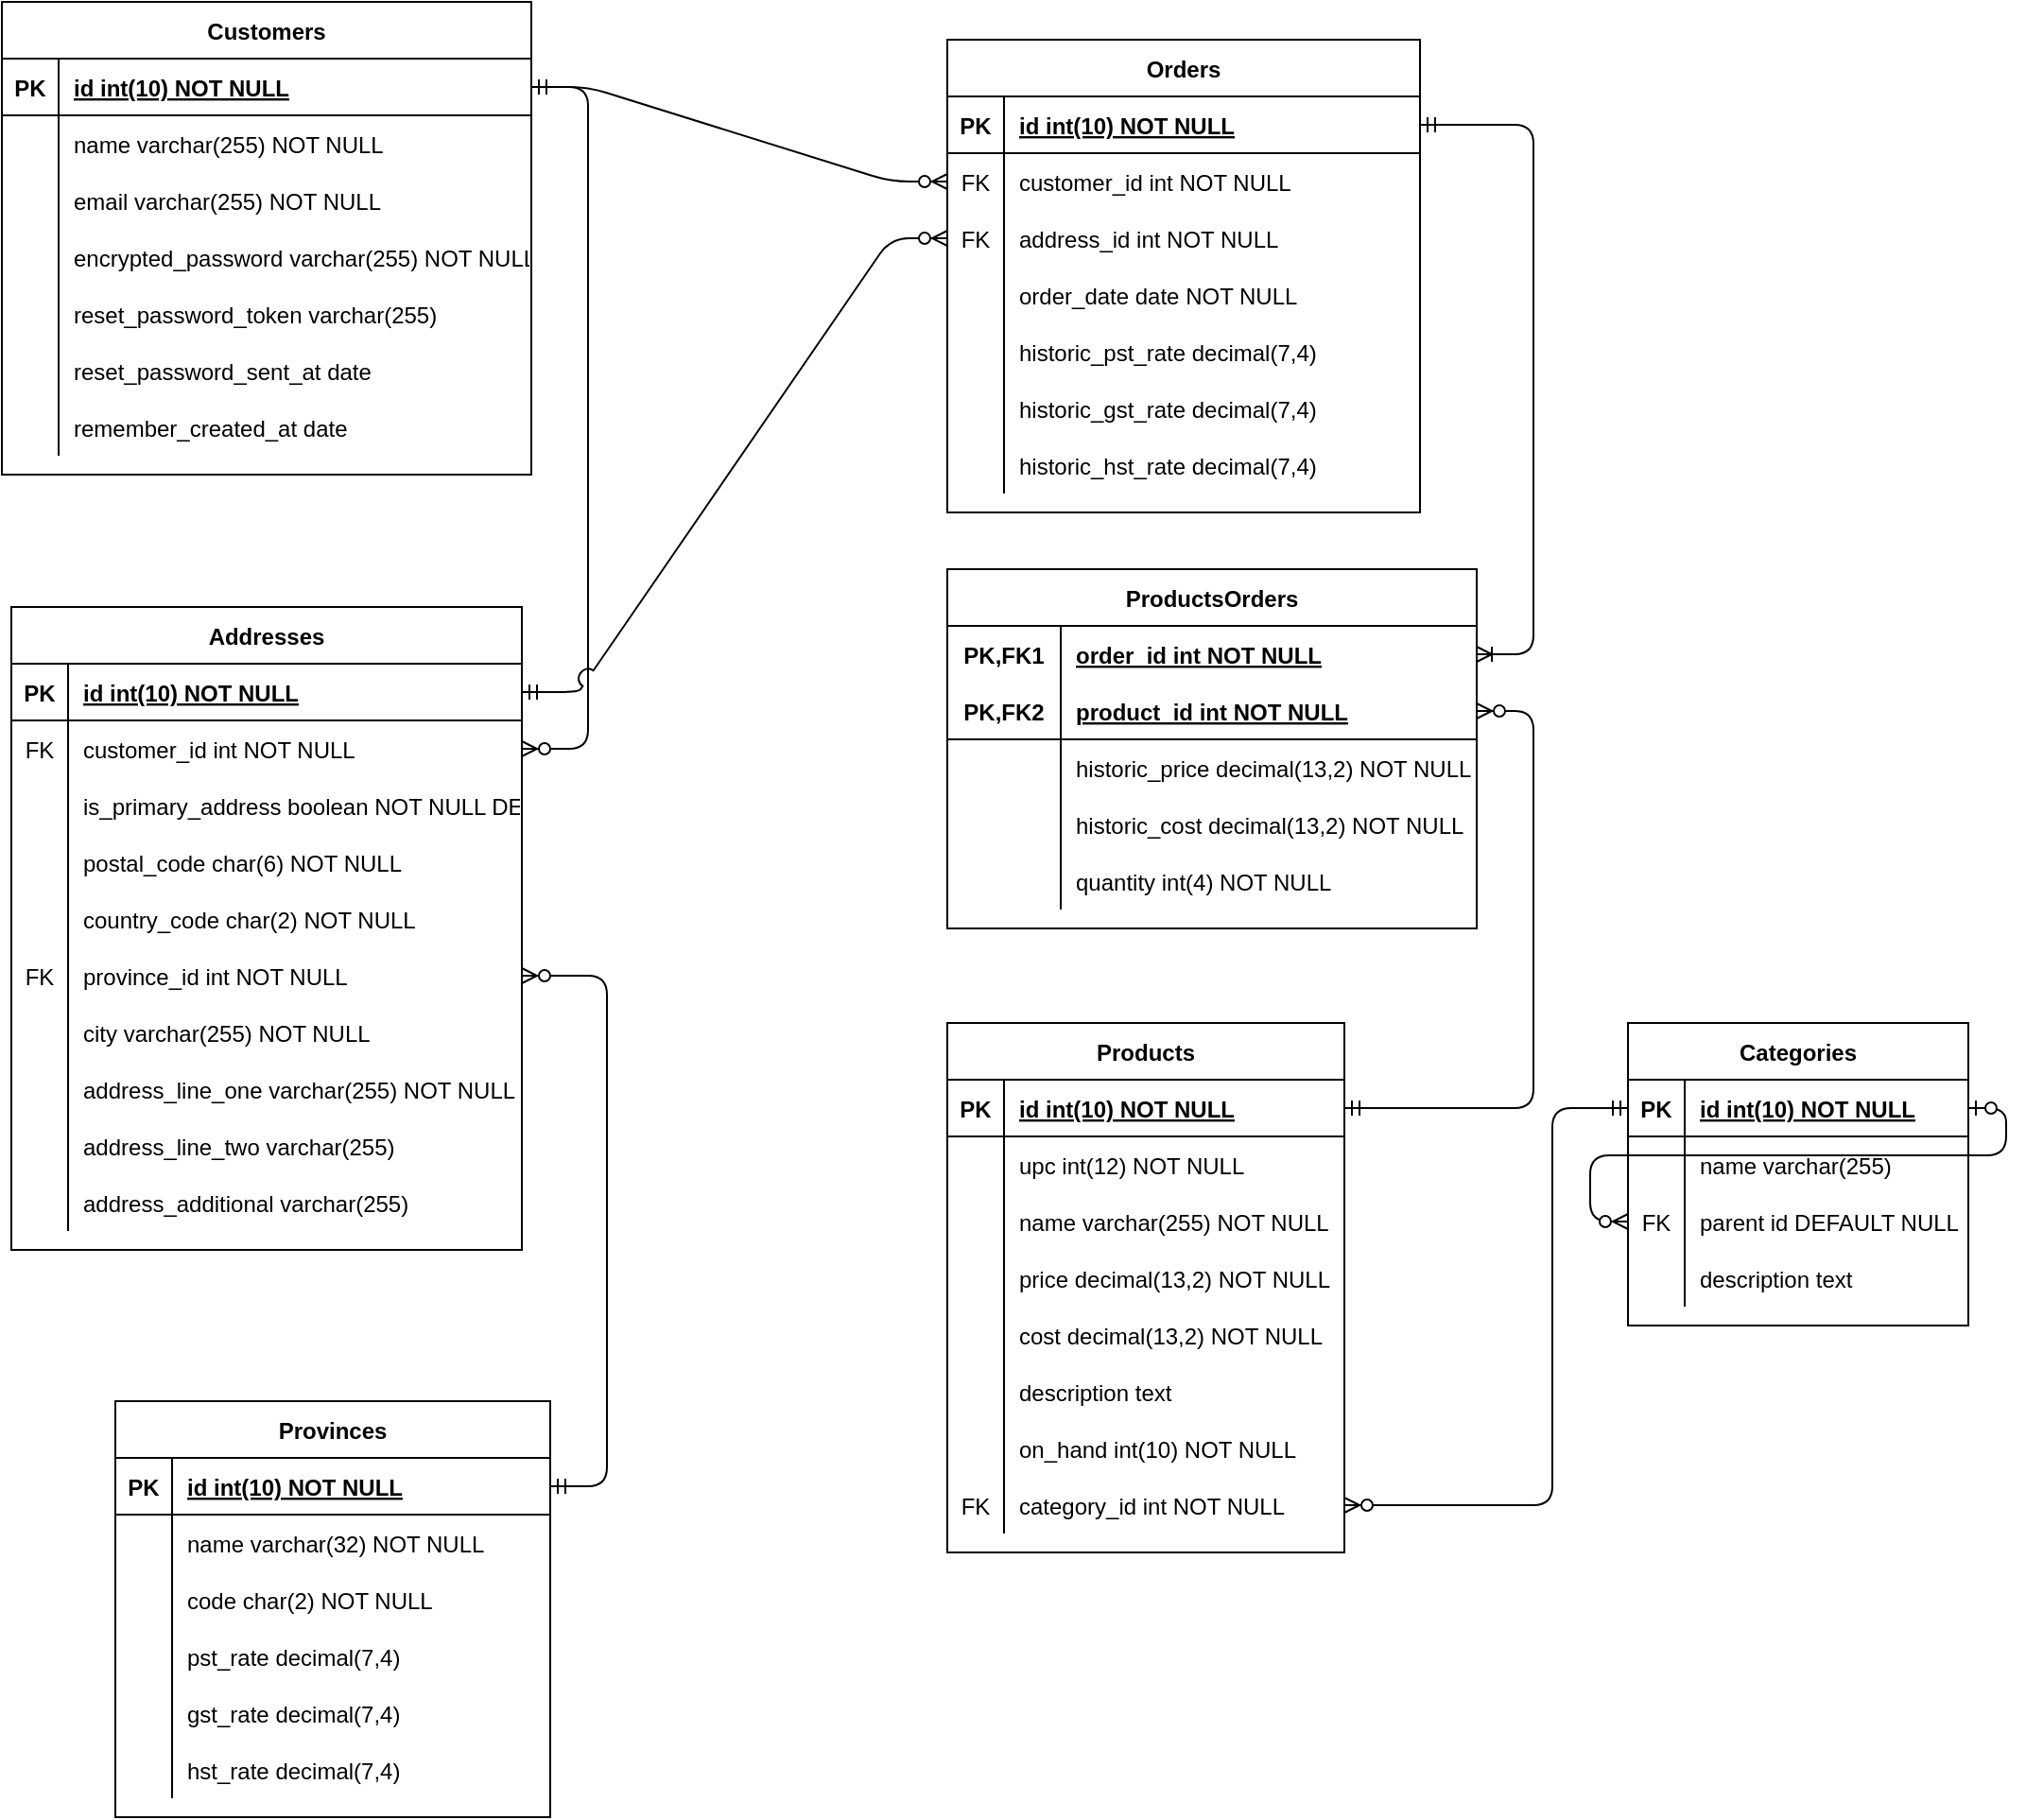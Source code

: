 <mxfile version="13.6.5">
    <diagram id="R2lEEEUBdFMjLlhIrx00" name="Page-1">
        <mxGraphModel dx="1118" dy="1560" grid="1" gridSize="10" guides="1" tooltips="1" connect="1" arrows="1" fold="1" page="1" pageScale="1" pageWidth="850" pageHeight="1100" math="0" shadow="0" extFonts="Permanent Marker^https://fonts.googleapis.com/css?family=Permanent+Marker">
            <root>
                <mxCell id="0"/>
                <mxCell id="1" parent="0"/>
                <mxCell id="C-vyLk0tnHw3VtMMgP7b-2" value="Orders" style="shape=table;startSize=30;container=1;collapsible=1;childLayout=tableLayout;fixedRows=1;rowLines=0;fontStyle=1;align=center;resizeLast=1;" parent="1" vertex="1">
                    <mxGeometry x="520" y="-160" width="250" height="250" as="geometry"/>
                </mxCell>
                <mxCell id="C-vyLk0tnHw3VtMMgP7b-3" value="" style="shape=partialRectangle;collapsible=0;dropTarget=0;pointerEvents=0;fillColor=none;points=[[0,0.5],[1,0.5]];portConstraint=eastwest;top=0;left=0;right=0;bottom=1;" parent="C-vyLk0tnHw3VtMMgP7b-2" vertex="1">
                    <mxGeometry y="30" width="250" height="30" as="geometry"/>
                </mxCell>
                <mxCell id="C-vyLk0tnHw3VtMMgP7b-4" value="PK" style="shape=partialRectangle;overflow=hidden;connectable=0;fillColor=none;top=0;left=0;bottom=0;right=0;fontStyle=1;" parent="C-vyLk0tnHw3VtMMgP7b-3" vertex="1">
                    <mxGeometry width="30" height="30" as="geometry"/>
                </mxCell>
                <mxCell id="C-vyLk0tnHw3VtMMgP7b-5" value="id int(10) NOT NULL" style="shape=partialRectangle;overflow=hidden;connectable=0;fillColor=none;top=0;left=0;bottom=0;right=0;align=left;spacingLeft=6;fontStyle=5;" parent="C-vyLk0tnHw3VtMMgP7b-3" vertex="1">
                    <mxGeometry x="30" width="220" height="30" as="geometry"/>
                </mxCell>
                <mxCell id="C-vyLk0tnHw3VtMMgP7b-6" value="" style="shape=partialRectangle;collapsible=0;dropTarget=0;pointerEvents=0;fillColor=none;points=[[0,0.5],[1,0.5]];portConstraint=eastwest;top=0;left=0;right=0;bottom=0;" parent="C-vyLk0tnHw3VtMMgP7b-2" vertex="1">
                    <mxGeometry y="60" width="250" height="30" as="geometry"/>
                </mxCell>
                <mxCell id="C-vyLk0tnHw3VtMMgP7b-7" value="FK" style="shape=partialRectangle;overflow=hidden;connectable=0;fillColor=none;top=0;left=0;bottom=0;right=0;" parent="C-vyLk0tnHw3VtMMgP7b-6" vertex="1">
                    <mxGeometry width="30" height="30" as="geometry"/>
                </mxCell>
                <mxCell id="C-vyLk0tnHw3VtMMgP7b-8" value="customer_id int NOT NULL" style="shape=partialRectangle;overflow=hidden;connectable=0;fillColor=none;top=0;left=0;bottom=0;right=0;align=left;spacingLeft=6;" parent="C-vyLk0tnHw3VtMMgP7b-6" vertex="1">
                    <mxGeometry x="30" width="220" height="30" as="geometry"/>
                </mxCell>
                <mxCell id="nPhzW1lSRiC0p9rcj-Ub-2" value="" style="shape=partialRectangle;collapsible=0;dropTarget=0;pointerEvents=0;fillColor=none;top=0;left=0;bottom=0;right=0;points=[[0,0.5],[1,0.5]];portConstraint=eastwest;" parent="C-vyLk0tnHw3VtMMgP7b-2" vertex="1">
                    <mxGeometry y="90" width="250" height="30" as="geometry"/>
                </mxCell>
                <mxCell id="nPhzW1lSRiC0p9rcj-Ub-3" value="FK" style="shape=partialRectangle;connectable=0;fillColor=none;top=0;left=0;bottom=0;right=0;fontStyle=0;overflow=hidden;" parent="nPhzW1lSRiC0p9rcj-Ub-2" vertex="1">
                    <mxGeometry width="30" height="30" as="geometry"/>
                </mxCell>
                <mxCell id="nPhzW1lSRiC0p9rcj-Ub-4" value="address_id int NOT NULL" style="shape=partialRectangle;connectable=0;fillColor=none;top=0;left=0;bottom=0;right=0;align=left;spacingLeft=6;fontStyle=0;overflow=hidden;" parent="nPhzW1lSRiC0p9rcj-Ub-2" vertex="1">
                    <mxGeometry x="30" width="220" height="30" as="geometry"/>
                </mxCell>
                <mxCell id="C-vyLk0tnHw3VtMMgP7b-9" value="" style="shape=partialRectangle;collapsible=0;dropTarget=0;pointerEvents=0;fillColor=none;points=[[0,0.5],[1,0.5]];portConstraint=eastwest;top=0;left=0;right=0;bottom=0;" parent="C-vyLk0tnHw3VtMMgP7b-2" vertex="1">
                    <mxGeometry y="120" width="250" height="30" as="geometry"/>
                </mxCell>
                <mxCell id="C-vyLk0tnHw3VtMMgP7b-10" value="" style="shape=partialRectangle;overflow=hidden;connectable=0;fillColor=none;top=0;left=0;bottom=0;right=0;" parent="C-vyLk0tnHw3VtMMgP7b-9" vertex="1">
                    <mxGeometry width="30" height="30" as="geometry"/>
                </mxCell>
                <mxCell id="C-vyLk0tnHw3VtMMgP7b-11" value="order_date date NOT NULL" style="shape=partialRectangle;overflow=hidden;connectable=0;fillColor=none;top=0;left=0;bottom=0;right=0;align=left;spacingLeft=6;" parent="C-vyLk0tnHw3VtMMgP7b-9" vertex="1">
                    <mxGeometry x="30" width="220" height="30" as="geometry"/>
                </mxCell>
                <mxCell id="nPhzW1lSRiC0p9rcj-Ub-43" value="" style="shape=partialRectangle;collapsible=0;dropTarget=0;pointerEvents=0;fillColor=none;top=0;left=0;bottom=0;right=0;points=[[0,0.5],[1,0.5]];portConstraint=eastwest;" parent="C-vyLk0tnHw3VtMMgP7b-2" vertex="1">
                    <mxGeometry y="150" width="250" height="30" as="geometry"/>
                </mxCell>
                <mxCell id="nPhzW1lSRiC0p9rcj-Ub-44" value="" style="shape=partialRectangle;connectable=0;fillColor=none;top=0;left=0;bottom=0;right=0;editable=1;overflow=hidden;" parent="nPhzW1lSRiC0p9rcj-Ub-43" vertex="1">
                    <mxGeometry width="30" height="30" as="geometry"/>
                </mxCell>
                <mxCell id="nPhzW1lSRiC0p9rcj-Ub-45" value="historic_pst_rate decimal(7,4)" style="shape=partialRectangle;connectable=0;fillColor=none;top=0;left=0;bottom=0;right=0;align=left;spacingLeft=6;overflow=hidden;" parent="nPhzW1lSRiC0p9rcj-Ub-43" vertex="1">
                    <mxGeometry x="30" width="220" height="30" as="geometry"/>
                </mxCell>
                <mxCell id="nPhzW1lSRiC0p9rcj-Ub-46" value="" style="shape=partialRectangle;collapsible=0;dropTarget=0;pointerEvents=0;fillColor=none;top=0;left=0;bottom=0;right=0;points=[[0,0.5],[1,0.5]];portConstraint=eastwest;" parent="C-vyLk0tnHw3VtMMgP7b-2" vertex="1">
                    <mxGeometry y="180" width="250" height="30" as="geometry"/>
                </mxCell>
                <mxCell id="nPhzW1lSRiC0p9rcj-Ub-47" value="" style="shape=partialRectangle;connectable=0;fillColor=none;top=0;left=0;bottom=0;right=0;editable=1;overflow=hidden;" parent="nPhzW1lSRiC0p9rcj-Ub-46" vertex="1">
                    <mxGeometry width="30" height="30" as="geometry"/>
                </mxCell>
                <mxCell id="nPhzW1lSRiC0p9rcj-Ub-48" value="historic_gst_rate decimal(7,4)" style="shape=partialRectangle;connectable=0;fillColor=none;top=0;left=0;bottom=0;right=0;align=left;spacingLeft=6;overflow=hidden;" parent="nPhzW1lSRiC0p9rcj-Ub-46" vertex="1">
                    <mxGeometry x="30" width="220" height="30" as="geometry"/>
                </mxCell>
                <mxCell id="nPhzW1lSRiC0p9rcj-Ub-57" value="" style="shape=partialRectangle;collapsible=0;dropTarget=0;pointerEvents=0;fillColor=none;top=0;left=0;bottom=0;right=0;points=[[0,0.5],[1,0.5]];portConstraint=eastwest;" parent="C-vyLk0tnHw3VtMMgP7b-2" vertex="1">
                    <mxGeometry y="210" width="250" height="30" as="geometry"/>
                </mxCell>
                <mxCell id="nPhzW1lSRiC0p9rcj-Ub-58" value="" style="shape=partialRectangle;connectable=0;fillColor=none;top=0;left=0;bottom=0;right=0;editable=1;overflow=hidden;" parent="nPhzW1lSRiC0p9rcj-Ub-57" vertex="1">
                    <mxGeometry width="30" height="30" as="geometry"/>
                </mxCell>
                <mxCell id="nPhzW1lSRiC0p9rcj-Ub-59" value="historic_hst_rate decimal(7,4)" style="shape=partialRectangle;connectable=0;fillColor=none;top=0;left=0;bottom=0;right=0;align=left;spacingLeft=6;overflow=hidden;" parent="nPhzW1lSRiC0p9rcj-Ub-57" vertex="1">
                    <mxGeometry x="30" width="220" height="30" as="geometry"/>
                </mxCell>
                <mxCell id="Vm9Gwb_tEw7tHFmWl7O4-21" value="Products" style="shape=table;startSize=30;container=1;collapsible=1;childLayout=tableLayout;fixedRows=1;rowLines=0;fontStyle=1;align=center;resizeLast=1;" parent="1" vertex="1">
                    <mxGeometry x="520" y="360" width="210" height="280" as="geometry">
                        <mxRectangle x="520" y="360" width="80" height="30" as="alternateBounds"/>
                    </mxGeometry>
                </mxCell>
                <mxCell id="Vm9Gwb_tEw7tHFmWl7O4-22" value="" style="shape=partialRectangle;collapsible=0;dropTarget=0;pointerEvents=0;fillColor=none;top=0;left=0;bottom=1;right=0;points=[[0,0.5],[1,0.5]];portConstraint=eastwest;" parent="Vm9Gwb_tEw7tHFmWl7O4-21" vertex="1">
                    <mxGeometry y="30" width="210" height="30" as="geometry"/>
                </mxCell>
                <mxCell id="Vm9Gwb_tEw7tHFmWl7O4-23" value="PK" style="shape=partialRectangle;connectable=0;fillColor=none;top=0;left=0;bottom=0;right=0;fontStyle=1;overflow=hidden;" parent="Vm9Gwb_tEw7tHFmWl7O4-22" vertex="1">
                    <mxGeometry width="30" height="30" as="geometry"/>
                </mxCell>
                <mxCell id="Vm9Gwb_tEw7tHFmWl7O4-24" value="id int(10) NOT NULL" style="shape=partialRectangle;connectable=0;fillColor=none;top=0;left=0;bottom=0;right=0;align=left;spacingLeft=6;fontStyle=5;overflow=hidden;" parent="Vm9Gwb_tEw7tHFmWl7O4-22" vertex="1">
                    <mxGeometry x="30" width="180" height="30" as="geometry"/>
                </mxCell>
                <mxCell id="Vm9Gwb_tEw7tHFmWl7O4-25" value="" style="shape=partialRectangle;collapsible=0;dropTarget=0;pointerEvents=0;fillColor=none;top=0;left=0;bottom=0;right=0;points=[[0,0.5],[1,0.5]];portConstraint=eastwest;" parent="Vm9Gwb_tEw7tHFmWl7O4-21" vertex="1">
                    <mxGeometry y="60" width="210" height="30" as="geometry"/>
                </mxCell>
                <mxCell id="Vm9Gwb_tEw7tHFmWl7O4-26" value="" style="shape=partialRectangle;connectable=0;fillColor=none;top=0;left=0;bottom=0;right=0;editable=1;overflow=hidden;" parent="Vm9Gwb_tEw7tHFmWl7O4-25" vertex="1">
                    <mxGeometry width="30" height="30" as="geometry"/>
                </mxCell>
                <mxCell id="Vm9Gwb_tEw7tHFmWl7O4-27" value="upc int(12) NOT NULL" style="shape=partialRectangle;connectable=0;fillColor=none;top=0;left=0;bottom=0;right=0;align=left;spacingLeft=6;overflow=hidden;" parent="Vm9Gwb_tEw7tHFmWl7O4-25" vertex="1">
                    <mxGeometry x="30" width="180" height="30" as="geometry"/>
                </mxCell>
                <mxCell id="UjlOJOkXrcnpJlNwsApq-1" value="" style="shape=partialRectangle;collapsible=0;dropTarget=0;pointerEvents=0;fillColor=none;top=0;left=0;bottom=0;right=0;points=[[0,0.5],[1,0.5]];portConstraint=eastwest;" parent="Vm9Gwb_tEw7tHFmWl7O4-21" vertex="1">
                    <mxGeometry y="90" width="210" height="30" as="geometry"/>
                </mxCell>
                <mxCell id="UjlOJOkXrcnpJlNwsApq-2" value="" style="shape=partialRectangle;connectable=0;fillColor=none;top=0;left=0;bottom=0;right=0;editable=1;overflow=hidden;" parent="UjlOJOkXrcnpJlNwsApq-1" vertex="1">
                    <mxGeometry width="30" height="30" as="geometry"/>
                </mxCell>
                <mxCell id="UjlOJOkXrcnpJlNwsApq-3" value="name varchar(255) NOT NULL" style="shape=partialRectangle;connectable=0;fillColor=none;top=0;left=0;bottom=0;right=0;align=left;spacingLeft=6;overflow=hidden;" parent="UjlOJOkXrcnpJlNwsApq-1" vertex="1">
                    <mxGeometry x="30" width="180" height="30" as="geometry"/>
                </mxCell>
                <mxCell id="Vm9Gwb_tEw7tHFmWl7O4-31" value="" style="shape=partialRectangle;collapsible=0;dropTarget=0;pointerEvents=0;fillColor=none;top=0;left=0;bottom=0;right=0;points=[[0,0.5],[1,0.5]];portConstraint=eastwest;" parent="Vm9Gwb_tEw7tHFmWl7O4-21" vertex="1">
                    <mxGeometry y="120" width="210" height="30" as="geometry"/>
                </mxCell>
                <mxCell id="Vm9Gwb_tEw7tHFmWl7O4-32" value="" style="shape=partialRectangle;connectable=0;fillColor=none;top=0;left=0;bottom=0;right=0;editable=1;overflow=hidden;" parent="Vm9Gwb_tEw7tHFmWl7O4-31" vertex="1">
                    <mxGeometry width="30" height="30" as="geometry"/>
                </mxCell>
                <mxCell id="Vm9Gwb_tEw7tHFmWl7O4-33" value="price decimal(13,2) NOT NULL" style="shape=partialRectangle;connectable=0;fillColor=none;top=0;left=0;bottom=0;right=0;align=left;spacingLeft=6;overflow=hidden;" parent="Vm9Gwb_tEw7tHFmWl7O4-31" vertex="1">
                    <mxGeometry x="30" width="180" height="30" as="geometry"/>
                </mxCell>
                <mxCell id="nPhzW1lSRiC0p9rcj-Ub-34" value="" style="shape=partialRectangle;collapsible=0;dropTarget=0;pointerEvents=0;fillColor=none;top=0;left=0;bottom=0;right=0;points=[[0,0.5],[1,0.5]];portConstraint=eastwest;" parent="Vm9Gwb_tEw7tHFmWl7O4-21" vertex="1">
                    <mxGeometry y="150" width="210" height="30" as="geometry"/>
                </mxCell>
                <mxCell id="nPhzW1lSRiC0p9rcj-Ub-35" value="" style="shape=partialRectangle;connectable=0;fillColor=none;top=0;left=0;bottom=0;right=0;editable=1;overflow=hidden;" parent="nPhzW1lSRiC0p9rcj-Ub-34" vertex="1">
                    <mxGeometry width="30" height="30" as="geometry"/>
                </mxCell>
                <mxCell id="nPhzW1lSRiC0p9rcj-Ub-36" value="cost decimal(13,2) NOT NULL" style="shape=partialRectangle;connectable=0;fillColor=none;top=0;left=0;bottom=0;right=0;align=left;spacingLeft=6;overflow=hidden;" parent="nPhzW1lSRiC0p9rcj-Ub-34" vertex="1">
                    <mxGeometry x="30" width="180" height="30" as="geometry"/>
                </mxCell>
                <mxCell id="nPhzW1lSRiC0p9rcj-Ub-40" value="" style="shape=partialRectangle;collapsible=0;dropTarget=0;pointerEvents=0;fillColor=none;top=0;left=0;bottom=0;right=0;points=[[0,0.5],[1,0.5]];portConstraint=eastwest;" parent="Vm9Gwb_tEw7tHFmWl7O4-21" vertex="1">
                    <mxGeometry y="180" width="210" height="30" as="geometry"/>
                </mxCell>
                <mxCell id="nPhzW1lSRiC0p9rcj-Ub-41" value="" style="shape=partialRectangle;connectable=0;fillColor=none;top=0;left=0;bottom=0;right=0;editable=1;overflow=hidden;" parent="nPhzW1lSRiC0p9rcj-Ub-40" vertex="1">
                    <mxGeometry width="30" height="30" as="geometry"/>
                </mxCell>
                <mxCell id="nPhzW1lSRiC0p9rcj-Ub-42" value="description text" style="shape=partialRectangle;connectable=0;fillColor=none;top=0;left=0;bottom=0;right=0;align=left;spacingLeft=6;overflow=hidden;" parent="nPhzW1lSRiC0p9rcj-Ub-40" vertex="1">
                    <mxGeometry x="30" width="180" height="30" as="geometry"/>
                </mxCell>
                <mxCell id="nPhzW1lSRiC0p9rcj-Ub-37" value="" style="shape=partialRectangle;collapsible=0;dropTarget=0;pointerEvents=0;fillColor=none;top=0;left=0;bottom=0;right=0;points=[[0,0.5],[1,0.5]];portConstraint=eastwest;" parent="Vm9Gwb_tEw7tHFmWl7O4-21" vertex="1">
                    <mxGeometry y="210" width="210" height="30" as="geometry"/>
                </mxCell>
                <mxCell id="nPhzW1lSRiC0p9rcj-Ub-38" value="" style="shape=partialRectangle;connectable=0;fillColor=none;top=0;left=0;bottom=0;right=0;editable=1;overflow=hidden;" parent="nPhzW1lSRiC0p9rcj-Ub-37" vertex="1">
                    <mxGeometry width="30" height="30" as="geometry"/>
                </mxCell>
                <mxCell id="nPhzW1lSRiC0p9rcj-Ub-39" value="on_hand int(10) NOT NULL" style="shape=partialRectangle;connectable=0;fillColor=none;top=0;left=0;bottom=0;right=0;align=left;spacingLeft=6;overflow=hidden;" parent="nPhzW1lSRiC0p9rcj-Ub-37" vertex="1">
                    <mxGeometry x="30" width="180" height="30" as="geometry"/>
                </mxCell>
                <mxCell id="ScfRTB5gO2GzYY0SKd5u-32" value="" style="shape=partialRectangle;collapsible=0;dropTarget=0;pointerEvents=0;fillColor=none;top=0;left=0;bottom=0;right=0;points=[[0,0.5],[1,0.5]];portConstraint=eastwest;" parent="Vm9Gwb_tEw7tHFmWl7O4-21" vertex="1">
                    <mxGeometry y="240" width="210" height="30" as="geometry"/>
                </mxCell>
                <mxCell id="ScfRTB5gO2GzYY0SKd5u-33" value="FK" style="shape=partialRectangle;connectable=0;fillColor=none;top=0;left=0;bottom=0;right=0;fontStyle=0;overflow=hidden;" parent="ScfRTB5gO2GzYY0SKd5u-32" vertex="1">
                    <mxGeometry width="30" height="30" as="geometry"/>
                </mxCell>
                <mxCell id="ScfRTB5gO2GzYY0SKd5u-34" value="category_id int NOT NULL" style="shape=partialRectangle;connectable=0;fillColor=none;top=0;left=0;bottom=0;right=0;align=left;spacingLeft=6;fontStyle=0;overflow=hidden;" parent="ScfRTB5gO2GzYY0SKd5u-32" vertex="1">
                    <mxGeometry x="30" width="180" height="30" as="geometry"/>
                </mxCell>
                <mxCell id="Vm9Gwb_tEw7tHFmWl7O4-34" value="ProductsOrders" style="shape=table;startSize=30;container=1;collapsible=1;childLayout=tableLayout;fixedRows=1;rowLines=0;fontStyle=1;align=center;resizeLast=1;" parent="1" vertex="1">
                    <mxGeometry x="520" y="120" width="280" height="190" as="geometry"/>
                </mxCell>
                <mxCell id="Vm9Gwb_tEw7tHFmWl7O4-35" value="" style="shape=partialRectangle;collapsible=0;dropTarget=0;pointerEvents=0;fillColor=none;top=0;left=0;bottom=0;right=0;points=[[0,0.5],[1,0.5]];portConstraint=eastwest;" parent="Vm9Gwb_tEw7tHFmWl7O4-34" vertex="1">
                    <mxGeometry y="30" width="280" height="30" as="geometry"/>
                </mxCell>
                <mxCell id="Vm9Gwb_tEw7tHFmWl7O4-36" value="PK,FK1" style="shape=partialRectangle;connectable=0;fillColor=none;top=0;left=0;bottom=0;right=0;fontStyle=1;overflow=hidden;" parent="Vm9Gwb_tEw7tHFmWl7O4-35" vertex="1">
                    <mxGeometry width="60" height="30" as="geometry"/>
                </mxCell>
                <mxCell id="Vm9Gwb_tEw7tHFmWl7O4-37" value="order_id int NOT NULL" style="shape=partialRectangle;connectable=0;fillColor=none;top=0;left=0;bottom=0;right=0;align=left;spacingLeft=6;fontStyle=5;overflow=hidden;" parent="Vm9Gwb_tEw7tHFmWl7O4-35" vertex="1">
                    <mxGeometry x="60" width="220" height="30" as="geometry"/>
                </mxCell>
                <mxCell id="Vm9Gwb_tEw7tHFmWl7O4-38" value="" style="shape=partialRectangle;collapsible=0;dropTarget=0;pointerEvents=0;fillColor=none;top=0;left=0;bottom=1;right=0;points=[[0,0.5],[1,0.5]];portConstraint=eastwest;" parent="Vm9Gwb_tEw7tHFmWl7O4-34" vertex="1">
                    <mxGeometry y="60" width="280" height="30" as="geometry"/>
                </mxCell>
                <mxCell id="Vm9Gwb_tEw7tHFmWl7O4-39" value="PK,FK2" style="shape=partialRectangle;connectable=0;fillColor=none;top=0;left=0;bottom=0;right=0;fontStyle=1;overflow=hidden;" parent="Vm9Gwb_tEw7tHFmWl7O4-38" vertex="1">
                    <mxGeometry width="60" height="30" as="geometry"/>
                </mxCell>
                <mxCell id="Vm9Gwb_tEw7tHFmWl7O4-40" value="product_id int NOT NULL" style="shape=partialRectangle;connectable=0;fillColor=none;top=0;left=0;bottom=0;right=0;align=left;spacingLeft=6;fontStyle=5;overflow=hidden;" parent="Vm9Gwb_tEw7tHFmWl7O4-38" vertex="1">
                    <mxGeometry x="60" width="220" height="30" as="geometry"/>
                </mxCell>
                <mxCell id="Vm9Gwb_tEw7tHFmWl7O4-41" value="" style="shape=partialRectangle;collapsible=0;dropTarget=0;pointerEvents=0;fillColor=none;top=0;left=0;bottom=0;right=0;points=[[0,0.5],[1,0.5]];portConstraint=eastwest;" parent="Vm9Gwb_tEw7tHFmWl7O4-34" vertex="1">
                    <mxGeometry y="90" width="280" height="30" as="geometry"/>
                </mxCell>
                <mxCell id="Vm9Gwb_tEw7tHFmWl7O4-42" value="" style="shape=partialRectangle;connectable=0;fillColor=none;top=0;left=0;bottom=0;right=0;editable=1;overflow=hidden;" parent="Vm9Gwb_tEw7tHFmWl7O4-41" vertex="1">
                    <mxGeometry width="60" height="30" as="geometry"/>
                </mxCell>
                <mxCell id="Vm9Gwb_tEw7tHFmWl7O4-43" value="historic_price decimal(13,2) NOT NULL" style="shape=partialRectangle;connectable=0;fillColor=none;top=0;left=0;bottom=0;right=0;align=left;spacingLeft=6;overflow=hidden;" parent="Vm9Gwb_tEw7tHFmWl7O4-41" vertex="1">
                    <mxGeometry x="60" width="220" height="30" as="geometry"/>
                </mxCell>
                <mxCell id="nPhzW1lSRiC0p9rcj-Ub-28" value="" style="shape=partialRectangle;collapsible=0;dropTarget=0;pointerEvents=0;fillColor=none;top=0;left=0;bottom=0;right=0;points=[[0,0.5],[1,0.5]];portConstraint=eastwest;" parent="Vm9Gwb_tEw7tHFmWl7O4-34" vertex="1">
                    <mxGeometry y="120" width="280" height="30" as="geometry"/>
                </mxCell>
                <mxCell id="nPhzW1lSRiC0p9rcj-Ub-29" value="" style="shape=partialRectangle;connectable=0;fillColor=none;top=0;left=0;bottom=0;right=0;editable=1;overflow=hidden;" parent="nPhzW1lSRiC0p9rcj-Ub-28" vertex="1">
                    <mxGeometry width="60" height="30" as="geometry"/>
                </mxCell>
                <mxCell id="nPhzW1lSRiC0p9rcj-Ub-30" value="historic_cost decimal(13,2) NOT NULL" style="shape=partialRectangle;connectable=0;fillColor=none;top=0;left=0;bottom=0;right=0;align=left;spacingLeft=6;overflow=hidden;" parent="nPhzW1lSRiC0p9rcj-Ub-28" vertex="1">
                    <mxGeometry x="60" width="220" height="30" as="geometry"/>
                </mxCell>
                <mxCell id="Vm9Gwb_tEw7tHFmWl7O4-44" value="" style="shape=partialRectangle;collapsible=0;dropTarget=0;pointerEvents=0;fillColor=none;top=0;left=0;bottom=0;right=0;points=[[0,0.5],[1,0.5]];portConstraint=eastwest;" parent="Vm9Gwb_tEw7tHFmWl7O4-34" vertex="1">
                    <mxGeometry y="150" width="280" height="30" as="geometry"/>
                </mxCell>
                <mxCell id="Vm9Gwb_tEw7tHFmWl7O4-45" value="" style="shape=partialRectangle;connectable=0;fillColor=none;top=0;left=0;bottom=0;right=0;editable=1;overflow=hidden;" parent="Vm9Gwb_tEw7tHFmWl7O4-44" vertex="1">
                    <mxGeometry width="60" height="30" as="geometry"/>
                </mxCell>
                <mxCell id="Vm9Gwb_tEw7tHFmWl7O4-46" value="quantity int(4) NOT NULL" style="shape=partialRectangle;connectable=0;fillColor=none;top=0;left=0;bottom=0;right=0;align=left;spacingLeft=6;overflow=hidden;" parent="Vm9Gwb_tEw7tHFmWl7O4-44" vertex="1">
                    <mxGeometry x="60" width="220" height="30" as="geometry"/>
                </mxCell>
                <mxCell id="Vm9Gwb_tEw7tHFmWl7O4-97" value="" style="edgeStyle=entityRelationEdgeStyle;fontSize=12;html=1;endArrow=ERmandOne;startArrow=ERzeroToMany;startFill=1;shadow=0;comic=0;endFill=0;exitX=1;exitY=0.5;exitDx=0;exitDy=0;rounded=1;" parent="1" source="Vm9Gwb_tEw7tHFmWl7O4-5" target="C-vyLk0tnHw3VtMMgP7b-24" edge="1">
                    <mxGeometry width="100" height="100" relative="1" as="geometry">
                        <mxPoint x="370" y="185" as="sourcePoint"/>
                        <mxPoint x="420" y="-10" as="targetPoint"/>
                    </mxGeometry>
                </mxCell>
                <mxCell id="nPhzW1lSRiC0p9rcj-Ub-8" style="edgeStyle=entityRelationEdgeStyle;orthogonalLoop=1;jettySize=auto;html=1;startArrow=ERzeroToMany;startFill=1;endArrow=ERmandOne;endFill=0;rounded=1;jumpStyle=none;" parent="1" source="C-vyLk0tnHw3VtMMgP7b-6" target="C-vyLk0tnHw3VtMMgP7b-24" edge="1">
                    <mxGeometry relative="1" as="geometry"/>
                </mxCell>
                <mxCell id="nPhzW1lSRiC0p9rcj-Ub-9" style="edgeStyle=entityRelationEdgeStyle;rounded=1;orthogonalLoop=1;jettySize=auto;html=1;entryX=1;entryY=0.5;entryDx=0;entryDy=0;startArrow=ERzeroToMany;startFill=1;endArrow=ERmandOne;endFill=0;jumpStyle=arc;jumpSize=10;" parent="1" source="nPhzW1lSRiC0p9rcj-Ub-2" target="Vm9Gwb_tEw7tHFmWl7O4-2" edge="1">
                    <mxGeometry relative="1" as="geometry"/>
                </mxCell>
                <mxCell id="nPhzW1lSRiC0p9rcj-Ub-10" style="edgeStyle=entityRelationEdgeStyle;rounded=1;orthogonalLoop=1;jettySize=auto;html=1;startArrow=ERmandOne;startFill=0;endArrow=ERoneToMany;endFill=0;" parent="1" source="C-vyLk0tnHw3VtMMgP7b-3" target="Vm9Gwb_tEw7tHFmWl7O4-35" edge="1">
                    <mxGeometry relative="1" as="geometry"/>
                </mxCell>
                <mxCell id="nPhzW1lSRiC0p9rcj-Ub-11" style="edgeStyle=entityRelationEdgeStyle;rounded=1;orthogonalLoop=1;jettySize=auto;html=1;entryX=1;entryY=0.5;entryDx=0;entryDy=0;startArrow=ERzeroToMany;startFill=1;endArrow=ERmandOne;endFill=0;" parent="1" source="Vm9Gwb_tEw7tHFmWl7O4-38" target="Vm9Gwb_tEw7tHFmWl7O4-22" edge="1">
                    <mxGeometry relative="1" as="geometry"/>
                </mxCell>
                <mxCell id="vbGOqvu1gYMcxDb8HXCJ-1" value="Provinces" style="shape=table;startSize=30;container=1;collapsible=1;childLayout=tableLayout;fixedRows=1;rowLines=0;fontStyle=1;align=center;resizeLast=1;" parent="1" vertex="1">
                    <mxGeometry x="80" y="560" width="230" height="220" as="geometry"/>
                </mxCell>
                <mxCell id="vbGOqvu1gYMcxDb8HXCJ-2" value="" style="shape=partialRectangle;collapsible=0;dropTarget=0;pointerEvents=0;fillColor=none;top=0;left=0;bottom=1;right=0;points=[[0,0.5],[1,0.5]];portConstraint=eastwest;" parent="vbGOqvu1gYMcxDb8HXCJ-1" vertex="1">
                    <mxGeometry y="30" width="230" height="30" as="geometry"/>
                </mxCell>
                <mxCell id="vbGOqvu1gYMcxDb8HXCJ-3" value="PK" style="shape=partialRectangle;connectable=0;fillColor=none;top=0;left=0;bottom=0;right=0;fontStyle=1;overflow=hidden;" parent="vbGOqvu1gYMcxDb8HXCJ-2" vertex="1">
                    <mxGeometry width="30" height="30" as="geometry"/>
                </mxCell>
                <mxCell id="vbGOqvu1gYMcxDb8HXCJ-4" value="id int(10) NOT NULL" style="shape=partialRectangle;connectable=0;fillColor=none;top=0;left=0;bottom=0;right=0;align=left;spacingLeft=6;fontStyle=5;overflow=hidden;" parent="vbGOqvu1gYMcxDb8HXCJ-2" vertex="1">
                    <mxGeometry x="30" width="200" height="30" as="geometry"/>
                </mxCell>
                <mxCell id="vbGOqvu1gYMcxDb8HXCJ-5" value="" style="shape=partialRectangle;collapsible=0;dropTarget=0;pointerEvents=0;fillColor=none;top=0;left=0;bottom=0;right=0;points=[[0,0.5],[1,0.5]];portConstraint=eastwest;" parent="vbGOqvu1gYMcxDb8HXCJ-1" vertex="1">
                    <mxGeometry y="60" width="230" height="30" as="geometry"/>
                </mxCell>
                <mxCell id="vbGOqvu1gYMcxDb8HXCJ-6" value="" style="shape=partialRectangle;connectable=0;fillColor=none;top=0;left=0;bottom=0;right=0;editable=1;overflow=hidden;" parent="vbGOqvu1gYMcxDb8HXCJ-5" vertex="1">
                    <mxGeometry width="30" height="30" as="geometry"/>
                </mxCell>
                <mxCell id="vbGOqvu1gYMcxDb8HXCJ-7" value="name varchar(32) NOT NULL" style="shape=partialRectangle;connectable=0;fillColor=none;top=0;left=0;bottom=0;right=0;align=left;spacingLeft=6;overflow=hidden;" parent="vbGOqvu1gYMcxDb8HXCJ-5" vertex="1">
                    <mxGeometry x="30" width="200" height="30" as="geometry"/>
                </mxCell>
                <mxCell id="vbGOqvu1gYMcxDb8HXCJ-8" value="" style="shape=partialRectangle;collapsible=0;dropTarget=0;pointerEvents=0;fillColor=none;top=0;left=0;bottom=0;right=0;points=[[0,0.5],[1,0.5]];portConstraint=eastwest;" parent="vbGOqvu1gYMcxDb8HXCJ-1" vertex="1">
                    <mxGeometry y="90" width="230" height="30" as="geometry"/>
                </mxCell>
                <mxCell id="vbGOqvu1gYMcxDb8HXCJ-9" value="" style="shape=partialRectangle;connectable=0;fillColor=none;top=0;left=0;bottom=0;right=0;editable=1;overflow=hidden;" parent="vbGOqvu1gYMcxDb8HXCJ-8" vertex="1">
                    <mxGeometry width="30" height="30" as="geometry"/>
                </mxCell>
                <mxCell id="vbGOqvu1gYMcxDb8HXCJ-10" value="code char(2) NOT NULL" style="shape=partialRectangle;connectable=0;fillColor=none;top=0;left=0;bottom=0;right=0;align=left;spacingLeft=6;overflow=hidden;" parent="vbGOqvu1gYMcxDb8HXCJ-8" vertex="1">
                    <mxGeometry x="30" width="200" height="30" as="geometry"/>
                </mxCell>
                <mxCell id="vbGOqvu1gYMcxDb8HXCJ-11" value="" style="shape=partialRectangle;collapsible=0;dropTarget=0;pointerEvents=0;fillColor=none;top=0;left=0;bottom=0;right=0;points=[[0,0.5],[1,0.5]];portConstraint=eastwest;" parent="vbGOqvu1gYMcxDb8HXCJ-1" vertex="1">
                    <mxGeometry y="120" width="230" height="30" as="geometry"/>
                </mxCell>
                <mxCell id="vbGOqvu1gYMcxDb8HXCJ-12" value="" style="shape=partialRectangle;connectable=0;fillColor=none;top=0;left=0;bottom=0;right=0;editable=1;overflow=hidden;" parent="vbGOqvu1gYMcxDb8HXCJ-11" vertex="1">
                    <mxGeometry width="30" height="30" as="geometry"/>
                </mxCell>
                <mxCell id="vbGOqvu1gYMcxDb8HXCJ-13" value="pst_rate decimal(7,4)" style="shape=partialRectangle;connectable=0;fillColor=none;top=0;left=0;bottom=0;right=0;align=left;spacingLeft=6;overflow=hidden;" parent="vbGOqvu1gYMcxDb8HXCJ-11" vertex="1">
                    <mxGeometry x="30" width="200" height="30" as="geometry"/>
                </mxCell>
                <mxCell id="vbGOqvu1gYMcxDb8HXCJ-15" value="" style="shape=partialRectangle;collapsible=0;dropTarget=0;pointerEvents=0;fillColor=none;top=0;left=0;bottom=0;right=0;points=[[0,0.5],[1,0.5]];portConstraint=eastwest;" parent="vbGOqvu1gYMcxDb8HXCJ-1" vertex="1">
                    <mxGeometry y="150" width="230" height="30" as="geometry"/>
                </mxCell>
                <mxCell id="vbGOqvu1gYMcxDb8HXCJ-16" value="" style="shape=partialRectangle;connectable=0;fillColor=none;top=0;left=0;bottom=0;right=0;editable=1;overflow=hidden;" parent="vbGOqvu1gYMcxDb8HXCJ-15" vertex="1">
                    <mxGeometry width="30" height="30" as="geometry"/>
                </mxCell>
                <mxCell id="vbGOqvu1gYMcxDb8HXCJ-17" value="gst_rate decimal(7,4)" style="shape=partialRectangle;connectable=0;fillColor=none;top=0;left=0;bottom=0;right=0;align=left;spacingLeft=6;overflow=hidden;" parent="vbGOqvu1gYMcxDb8HXCJ-15" vertex="1">
                    <mxGeometry x="30" width="200" height="30" as="geometry"/>
                </mxCell>
                <mxCell id="vbGOqvu1gYMcxDb8HXCJ-34" value="" style="shape=partialRectangle;collapsible=0;dropTarget=0;pointerEvents=0;fillColor=none;top=0;left=0;bottom=0;right=0;points=[[0,0.5],[1,0.5]];portConstraint=eastwest;" parent="vbGOqvu1gYMcxDb8HXCJ-1" vertex="1">
                    <mxGeometry y="180" width="230" height="30" as="geometry"/>
                </mxCell>
                <mxCell id="vbGOqvu1gYMcxDb8HXCJ-35" value="" style="shape=partialRectangle;connectable=0;fillColor=none;top=0;left=0;bottom=0;right=0;editable=1;overflow=hidden;" parent="vbGOqvu1gYMcxDb8HXCJ-34" vertex="1">
                    <mxGeometry width="30" height="30" as="geometry"/>
                </mxCell>
                <mxCell id="vbGOqvu1gYMcxDb8HXCJ-36" value="hst_rate decimal(7,4)" style="shape=partialRectangle;connectable=0;fillColor=none;top=0;left=0;bottom=0;right=0;align=left;spacingLeft=6;overflow=hidden;" parent="vbGOqvu1gYMcxDb8HXCJ-34" vertex="1">
                    <mxGeometry x="30" width="200" height="30" as="geometry"/>
                </mxCell>
                <mxCell id="vbGOqvu1gYMcxDb8HXCJ-21" style="edgeStyle=entityRelationEdgeStyle;rounded=1;orthogonalLoop=1;jettySize=auto;html=1;endArrow=ERzeroToMany;endFill=1;startArrow=ERmandOne;startFill=0;" parent="1" source="vbGOqvu1gYMcxDb8HXCJ-2" target="vbGOqvu1gYMcxDb8HXCJ-18" edge="1">
                    <mxGeometry relative="1" as="geometry"/>
                </mxCell>
                <mxCell id="ScfRTB5gO2GzYY0SKd5u-14" value="Categories" style="shape=table;startSize=30;container=1;collapsible=1;childLayout=tableLayout;fixedRows=1;rowLines=0;fontStyle=1;align=center;resizeLast=1;" parent="1" vertex="1">
                    <mxGeometry x="880" y="360" width="180" height="160" as="geometry"/>
                </mxCell>
                <mxCell id="ScfRTB5gO2GzYY0SKd5u-15" value="" style="shape=partialRectangle;collapsible=0;dropTarget=0;pointerEvents=0;fillColor=none;top=0;left=0;bottom=1;right=0;points=[[0,0.5],[1,0.5]];portConstraint=eastwest;" parent="ScfRTB5gO2GzYY0SKd5u-14" vertex="1">
                    <mxGeometry y="30" width="180" height="30" as="geometry"/>
                </mxCell>
                <mxCell id="ScfRTB5gO2GzYY0SKd5u-16" value="PK" style="shape=partialRectangle;connectable=0;fillColor=none;top=0;left=0;bottom=0;right=0;fontStyle=1;overflow=hidden;" parent="ScfRTB5gO2GzYY0SKd5u-15" vertex="1">
                    <mxGeometry width="30" height="30" as="geometry"/>
                </mxCell>
                <mxCell id="ScfRTB5gO2GzYY0SKd5u-17" value="id int(10) NOT NULL" style="shape=partialRectangle;connectable=0;fillColor=none;top=0;left=0;bottom=0;right=0;align=left;spacingLeft=6;fontStyle=5;overflow=hidden;" parent="ScfRTB5gO2GzYY0SKd5u-15" vertex="1">
                    <mxGeometry x="30" width="150" height="30" as="geometry"/>
                </mxCell>
                <mxCell id="ScfRTB5gO2GzYY0SKd5u-18" value="" style="shape=partialRectangle;collapsible=0;dropTarget=0;pointerEvents=0;fillColor=none;top=0;left=0;bottom=0;right=0;points=[[0,0.5],[1,0.5]];portConstraint=eastwest;" parent="ScfRTB5gO2GzYY0SKd5u-14" vertex="1">
                    <mxGeometry y="60" width="180" height="30" as="geometry"/>
                </mxCell>
                <mxCell id="ScfRTB5gO2GzYY0SKd5u-19" value="" style="shape=partialRectangle;connectable=0;fillColor=none;top=0;left=0;bottom=0;right=0;editable=1;overflow=hidden;" parent="ScfRTB5gO2GzYY0SKd5u-18" vertex="1">
                    <mxGeometry width="30" height="30" as="geometry"/>
                </mxCell>
                <mxCell id="ScfRTB5gO2GzYY0SKd5u-20" value="name varchar(255)" style="shape=partialRectangle;connectable=0;fillColor=none;top=0;left=0;bottom=0;right=0;align=left;spacingLeft=6;overflow=hidden;" parent="ScfRTB5gO2GzYY0SKd5u-18" vertex="1">
                    <mxGeometry x="30" width="150" height="30" as="geometry"/>
                </mxCell>
                <mxCell id="ScfRTB5gO2GzYY0SKd5u-31" style="edgeStyle=orthogonalEdgeStyle;rounded=1;orthogonalLoop=1;jettySize=auto;html=1;entryX=1;entryY=0.5;entryDx=0;entryDy=0;jumpStyle=arc;endArrow=ERzeroToOne;endFill=1;startArrow=ERzeroToMany;startFill=1;" parent="ScfRTB5gO2GzYY0SKd5u-14" source="ScfRTB5gO2GzYY0SKd5u-28" target="ScfRTB5gO2GzYY0SKd5u-15" edge="1">
                    <mxGeometry relative="1" as="geometry"/>
                </mxCell>
                <mxCell id="ScfRTB5gO2GzYY0SKd5u-28" value="" style="shape=partialRectangle;collapsible=0;dropTarget=0;pointerEvents=0;fillColor=none;top=0;left=0;bottom=0;right=0;points=[[0,0.5],[1,0.5]];portConstraint=eastwest;" parent="ScfRTB5gO2GzYY0SKd5u-14" vertex="1">
                    <mxGeometry y="90" width="180" height="30" as="geometry"/>
                </mxCell>
                <mxCell id="ScfRTB5gO2GzYY0SKd5u-29" value="FK" style="shape=partialRectangle;connectable=0;fillColor=none;top=0;left=0;bottom=0;right=0;fontStyle=0;overflow=hidden;" parent="ScfRTB5gO2GzYY0SKd5u-28" vertex="1">
                    <mxGeometry width="30" height="30" as="geometry"/>
                </mxCell>
                <mxCell id="ScfRTB5gO2GzYY0SKd5u-30" value="parent id DEFAULT NULL" style="shape=partialRectangle;connectable=0;fillColor=none;top=0;left=0;bottom=0;right=0;align=left;spacingLeft=6;fontStyle=0;overflow=hidden;" parent="ScfRTB5gO2GzYY0SKd5u-28" vertex="1">
                    <mxGeometry x="30" width="150" height="30" as="geometry"/>
                </mxCell>
                <mxCell id="ScfRTB5gO2GzYY0SKd5u-21" value="" style="shape=partialRectangle;collapsible=0;dropTarget=0;pointerEvents=0;fillColor=none;top=0;left=0;bottom=0;right=0;points=[[0,0.5],[1,0.5]];portConstraint=eastwest;" parent="ScfRTB5gO2GzYY0SKd5u-14" vertex="1">
                    <mxGeometry y="120" width="180" height="30" as="geometry"/>
                </mxCell>
                <mxCell id="ScfRTB5gO2GzYY0SKd5u-22" value="" style="shape=partialRectangle;connectable=0;fillColor=none;top=0;left=0;bottom=0;right=0;editable=1;overflow=hidden;" parent="ScfRTB5gO2GzYY0SKd5u-21" vertex="1">
                    <mxGeometry width="30" height="30" as="geometry"/>
                </mxCell>
                <mxCell id="ScfRTB5gO2GzYY0SKd5u-23" value="description text" style="shape=partialRectangle;connectable=0;fillColor=none;top=0;left=0;bottom=0;right=0;align=left;spacingLeft=6;overflow=hidden;" parent="ScfRTB5gO2GzYY0SKd5u-21" vertex="1">
                    <mxGeometry x="30" width="150" height="30" as="geometry"/>
                </mxCell>
                <mxCell id="ScfRTB5gO2GzYY0SKd5u-35" style="edgeStyle=orthogonalEdgeStyle;rounded=1;jumpStyle=arc;orthogonalLoop=1;jettySize=auto;html=1;entryX=1;entryY=0.5;entryDx=0;entryDy=0;startArrow=ERmandOne;startFill=0;endArrow=ERzeroToMany;endFill=1;" parent="1" source="ScfRTB5gO2GzYY0SKd5u-15" target="ScfRTB5gO2GzYY0SKd5u-32" edge="1">
                    <mxGeometry relative="1" as="geometry">
                        <Array as="points">
                            <mxPoint x="840" y="405"/>
                            <mxPoint x="840" y="615"/>
                        </Array>
                    </mxGeometry>
                </mxCell>
                <mxCell id="C-vyLk0tnHw3VtMMgP7b-23" value="Customers" style="shape=table;startSize=30;container=1;collapsible=1;childLayout=tableLayout;fixedRows=1;rowLines=0;fontStyle=1;align=center;resizeLast=1;" parent="1" vertex="1">
                    <mxGeometry x="20" y="-180" width="280" height="250" as="geometry"/>
                </mxCell>
                <mxCell id="C-vyLk0tnHw3VtMMgP7b-24" value="" style="shape=partialRectangle;collapsible=0;dropTarget=0;pointerEvents=0;fillColor=none;points=[[0,0.5],[1,0.5]];portConstraint=eastwest;top=0;left=0;right=0;bottom=1;" parent="C-vyLk0tnHw3VtMMgP7b-23" vertex="1">
                    <mxGeometry y="30" width="280" height="30" as="geometry"/>
                </mxCell>
                <mxCell id="C-vyLk0tnHw3VtMMgP7b-25" value="PK" style="shape=partialRectangle;overflow=hidden;connectable=0;fillColor=none;top=0;left=0;bottom=0;right=0;fontStyle=1;" parent="C-vyLk0tnHw3VtMMgP7b-24" vertex="1">
                    <mxGeometry width="30" height="30" as="geometry"/>
                </mxCell>
                <mxCell id="C-vyLk0tnHw3VtMMgP7b-26" value="id int(10) NOT NULL" style="shape=partialRectangle;overflow=hidden;connectable=0;fillColor=none;top=0;left=0;bottom=0;right=0;align=left;spacingLeft=6;fontStyle=5;" parent="C-vyLk0tnHw3VtMMgP7b-24" vertex="1">
                    <mxGeometry x="30" width="250" height="30" as="geometry"/>
                </mxCell>
                <mxCell id="C-vyLk0tnHw3VtMMgP7b-27" value="" style="shape=partialRectangle;collapsible=0;dropTarget=0;pointerEvents=0;fillColor=none;points=[[0,0.5],[1,0.5]];portConstraint=eastwest;top=0;left=0;right=0;bottom=0;" parent="C-vyLk0tnHw3VtMMgP7b-23" vertex="1">
                    <mxGeometry y="60" width="280" height="30" as="geometry"/>
                </mxCell>
                <mxCell id="C-vyLk0tnHw3VtMMgP7b-28" value="" style="shape=partialRectangle;overflow=hidden;connectable=0;fillColor=none;top=0;left=0;bottom=0;right=0;" parent="C-vyLk0tnHw3VtMMgP7b-27" vertex="1">
                    <mxGeometry width="30" height="30" as="geometry"/>
                </mxCell>
                <mxCell id="C-vyLk0tnHw3VtMMgP7b-29" value="name varchar(255) NOT NULL" style="shape=partialRectangle;overflow=hidden;connectable=0;fillColor=none;top=0;left=0;bottom=0;right=0;align=left;spacingLeft=6;" parent="C-vyLk0tnHw3VtMMgP7b-27" vertex="1">
                    <mxGeometry x="30" width="250" height="30" as="geometry"/>
                </mxCell>
                <mxCell id="Vm9Gwb_tEw7tHFmWl7O4-17" value="" style="shape=partialRectangle;collapsible=0;dropTarget=0;pointerEvents=0;fillColor=none;top=0;left=0;bottom=0;right=0;points=[[0,0.5],[1,0.5]];portConstraint=eastwest;" parent="C-vyLk0tnHw3VtMMgP7b-23" vertex="1">
                    <mxGeometry y="90" width="280" height="30" as="geometry"/>
                </mxCell>
                <mxCell id="Vm9Gwb_tEw7tHFmWl7O4-18" value="" style="shape=partialRectangle;connectable=0;fillColor=none;top=0;left=0;bottom=0;right=0;editable=1;overflow=hidden;" parent="Vm9Gwb_tEw7tHFmWl7O4-17" vertex="1">
                    <mxGeometry width="30" height="30" as="geometry"/>
                </mxCell>
                <mxCell id="Vm9Gwb_tEw7tHFmWl7O4-19" value="email varchar(255) NOT NULL" style="shape=partialRectangle;connectable=0;fillColor=none;top=0;left=0;bottom=0;right=0;align=left;spacingLeft=6;overflow=hidden;" parent="Vm9Gwb_tEw7tHFmWl7O4-17" vertex="1">
                    <mxGeometry x="30" width="250" height="30" as="geometry"/>
                </mxCell>
                <mxCell id="3" value="" style="shape=partialRectangle;collapsible=0;dropTarget=0;pointerEvents=0;fillColor=none;top=0;left=0;bottom=0;right=0;points=[[0,0.5],[1,0.5]];portConstraint=eastwest;" vertex="1" parent="C-vyLk0tnHw3VtMMgP7b-23">
                    <mxGeometry y="120" width="280" height="30" as="geometry"/>
                </mxCell>
                <mxCell id="4" value="" style="shape=partialRectangle;connectable=0;fillColor=none;top=0;left=0;bottom=0;right=0;editable=1;overflow=hidden;" vertex="1" parent="3">
                    <mxGeometry width="30" height="30" as="geometry"/>
                </mxCell>
                <mxCell id="5" value="encrypted_password varchar(255) NOT NULL" style="shape=partialRectangle;connectable=0;fillColor=none;top=0;left=0;bottom=0;right=0;align=left;spacingLeft=6;overflow=hidden;" vertex="1" parent="3">
                    <mxGeometry x="30" width="250" height="30" as="geometry"/>
                </mxCell>
                <mxCell id="6" value="" style="shape=partialRectangle;collapsible=0;dropTarget=0;pointerEvents=0;fillColor=none;top=0;left=0;bottom=0;right=0;points=[[0,0.5],[1,0.5]];portConstraint=eastwest;" vertex="1" parent="C-vyLk0tnHw3VtMMgP7b-23">
                    <mxGeometry y="150" width="280" height="30" as="geometry"/>
                </mxCell>
                <mxCell id="7" value="" style="shape=partialRectangle;connectable=0;fillColor=none;top=0;left=0;bottom=0;right=0;editable=1;overflow=hidden;" vertex="1" parent="6">
                    <mxGeometry width="30" height="30" as="geometry"/>
                </mxCell>
                <mxCell id="8" value="reset_password_token varchar(255)" style="shape=partialRectangle;connectable=0;fillColor=none;top=0;left=0;bottom=0;right=0;align=left;spacingLeft=6;overflow=hidden;" vertex="1" parent="6">
                    <mxGeometry x="30" width="250" height="30" as="geometry"/>
                </mxCell>
                <mxCell id="9" value="" style="shape=partialRectangle;collapsible=0;dropTarget=0;pointerEvents=0;fillColor=none;top=0;left=0;bottom=0;right=0;points=[[0,0.5],[1,0.5]];portConstraint=eastwest;" vertex="1" parent="C-vyLk0tnHw3VtMMgP7b-23">
                    <mxGeometry y="180" width="280" height="30" as="geometry"/>
                </mxCell>
                <mxCell id="10" value="" style="shape=partialRectangle;connectable=0;fillColor=none;top=0;left=0;bottom=0;right=0;editable=1;overflow=hidden;" vertex="1" parent="9">
                    <mxGeometry width="30" height="30" as="geometry"/>
                </mxCell>
                <mxCell id="11" value="reset_password_sent_at date" style="shape=partialRectangle;connectable=0;fillColor=none;top=0;left=0;bottom=0;right=0;align=left;spacingLeft=6;overflow=hidden;" vertex="1" parent="9">
                    <mxGeometry x="30" width="250" height="30" as="geometry"/>
                </mxCell>
                <mxCell id="12" value="" style="shape=partialRectangle;collapsible=0;dropTarget=0;pointerEvents=0;fillColor=none;top=0;left=0;bottom=0;right=0;points=[[0,0.5],[1,0.5]];portConstraint=eastwest;" vertex="1" parent="C-vyLk0tnHw3VtMMgP7b-23">
                    <mxGeometry y="210" width="280" height="30" as="geometry"/>
                </mxCell>
                <mxCell id="13" value="" style="shape=partialRectangle;connectable=0;fillColor=none;top=0;left=0;bottom=0;right=0;editable=1;overflow=hidden;" vertex="1" parent="12">
                    <mxGeometry width="30" height="30" as="geometry"/>
                </mxCell>
                <mxCell id="14" value="remember_created_at date" style="shape=partialRectangle;connectable=0;fillColor=none;top=0;left=0;bottom=0;right=0;align=left;spacingLeft=6;overflow=hidden;" vertex="1" parent="12">
                    <mxGeometry x="30" width="250" height="30" as="geometry"/>
                </mxCell>
                <mxCell id="Vm9Gwb_tEw7tHFmWl7O4-1" value="Addresses" style="shape=table;startSize=30;container=1;collapsible=1;childLayout=tableLayout;fixedRows=1;rowLines=0;fontStyle=1;align=center;resizeLast=1;" parent="1" vertex="1">
                    <mxGeometry x="25" y="140" width="270" height="340" as="geometry"/>
                </mxCell>
                <mxCell id="Vm9Gwb_tEw7tHFmWl7O4-2" value="" style="shape=partialRectangle;collapsible=0;dropTarget=0;pointerEvents=0;fillColor=none;top=0;left=0;bottom=1;right=0;points=[[0,0.5],[1,0.5]];portConstraint=eastwest;" parent="Vm9Gwb_tEw7tHFmWl7O4-1" vertex="1">
                    <mxGeometry y="30" width="270" height="30" as="geometry"/>
                </mxCell>
                <mxCell id="Vm9Gwb_tEw7tHFmWl7O4-3" value="PK" style="shape=partialRectangle;connectable=0;fillColor=none;top=0;left=0;bottom=0;right=0;fontStyle=1;overflow=hidden;" parent="Vm9Gwb_tEw7tHFmWl7O4-2" vertex="1">
                    <mxGeometry width="30" height="30" as="geometry"/>
                </mxCell>
                <mxCell id="Vm9Gwb_tEw7tHFmWl7O4-4" value="id int(10) NOT NULL" style="shape=partialRectangle;connectable=0;fillColor=none;top=0;left=0;bottom=0;right=0;align=left;spacingLeft=6;fontStyle=5;overflow=hidden;" parent="Vm9Gwb_tEw7tHFmWl7O4-2" vertex="1">
                    <mxGeometry x="30" width="240" height="30" as="geometry"/>
                </mxCell>
                <mxCell id="Vm9Gwb_tEw7tHFmWl7O4-5" value="" style="shape=partialRectangle;collapsible=0;dropTarget=0;pointerEvents=0;fillColor=none;top=0;left=0;bottom=0;right=0;points=[[0,0.5],[1,0.5]];portConstraint=eastwest;" parent="Vm9Gwb_tEw7tHFmWl7O4-1" vertex="1">
                    <mxGeometry y="60" width="270" height="30" as="geometry"/>
                </mxCell>
                <mxCell id="Vm9Gwb_tEw7tHFmWl7O4-6" value="FK" style="shape=partialRectangle;connectable=0;fillColor=none;top=0;left=0;bottom=0;right=0;editable=1;overflow=hidden;" parent="Vm9Gwb_tEw7tHFmWl7O4-5" vertex="1">
                    <mxGeometry width="30" height="30" as="geometry"/>
                </mxCell>
                <mxCell id="Vm9Gwb_tEw7tHFmWl7O4-7" value="customer_id int NOT NULL" style="shape=partialRectangle;connectable=0;fillColor=none;top=0;left=0;bottom=0;right=0;align=left;spacingLeft=6;overflow=hidden;" parent="Vm9Gwb_tEw7tHFmWl7O4-5" vertex="1">
                    <mxGeometry x="30" width="240" height="30" as="geometry"/>
                </mxCell>
                <mxCell id="Vm9Gwb_tEw7tHFmWl7O4-88" value="" style="shape=partialRectangle;collapsible=0;dropTarget=0;pointerEvents=0;fillColor=none;top=0;left=0;bottom=0;right=0;points=[[0,0.5],[1,0.5]];portConstraint=eastwest;" parent="Vm9Gwb_tEw7tHFmWl7O4-1" vertex="1">
                    <mxGeometry y="90" width="270" height="30" as="geometry"/>
                </mxCell>
                <mxCell id="Vm9Gwb_tEw7tHFmWl7O4-89" value="" style="shape=partialRectangle;connectable=0;fillColor=none;top=0;left=0;bottom=0;right=0;editable=1;overflow=hidden;" parent="Vm9Gwb_tEw7tHFmWl7O4-88" vertex="1">
                    <mxGeometry width="30" height="30" as="geometry"/>
                </mxCell>
                <mxCell id="Vm9Gwb_tEw7tHFmWl7O4-90" value="is_primary_address boolean NOT NULL DEFAULT 0" style="shape=partialRectangle;connectable=0;fillColor=none;top=0;left=0;bottom=0;right=0;align=left;spacingLeft=6;overflow=hidden;" parent="Vm9Gwb_tEw7tHFmWl7O4-88" vertex="1">
                    <mxGeometry x="30" width="240" height="30" as="geometry"/>
                </mxCell>
                <mxCell id="Vm9Gwb_tEw7tHFmWl7O4-8" value="" style="shape=partialRectangle;collapsible=0;dropTarget=0;pointerEvents=0;fillColor=none;top=0;left=0;bottom=0;right=0;points=[[0,0.5],[1,0.5]];portConstraint=eastwest;" parent="Vm9Gwb_tEw7tHFmWl7O4-1" vertex="1">
                    <mxGeometry y="120" width="270" height="30" as="geometry"/>
                </mxCell>
                <mxCell id="Vm9Gwb_tEw7tHFmWl7O4-9" value="" style="shape=partialRectangle;connectable=0;fillColor=none;top=0;left=0;bottom=0;right=0;editable=1;overflow=hidden;" parent="Vm9Gwb_tEw7tHFmWl7O4-8" vertex="1">
                    <mxGeometry width="30" height="30" as="geometry"/>
                </mxCell>
                <mxCell id="Vm9Gwb_tEw7tHFmWl7O4-10" value="postal_code char(6) NOT NULL" style="shape=partialRectangle;connectable=0;fillColor=none;top=0;left=0;bottom=0;right=0;align=left;spacingLeft=6;overflow=hidden;" parent="Vm9Gwb_tEw7tHFmWl7O4-8" vertex="1">
                    <mxGeometry x="30" width="240" height="30" as="geometry"/>
                </mxCell>
                <mxCell id="Vm9Gwb_tEw7tHFmWl7O4-11" value="" style="shape=partialRectangle;collapsible=0;dropTarget=0;pointerEvents=0;fillColor=none;top=0;left=0;bottom=0;right=0;points=[[0,0.5],[1,0.5]];portConstraint=eastwest;" parent="Vm9Gwb_tEw7tHFmWl7O4-1" vertex="1">
                    <mxGeometry y="150" width="270" height="30" as="geometry"/>
                </mxCell>
                <mxCell id="Vm9Gwb_tEw7tHFmWl7O4-12" value="" style="shape=partialRectangle;connectable=0;fillColor=none;top=0;left=0;bottom=0;right=0;editable=1;overflow=hidden;" parent="Vm9Gwb_tEw7tHFmWl7O4-11" vertex="1">
                    <mxGeometry width="30" height="30" as="geometry"/>
                </mxCell>
                <mxCell id="Vm9Gwb_tEw7tHFmWl7O4-13" value="country_code char(2) NOT NULL" style="shape=partialRectangle;connectable=0;fillColor=none;top=0;left=0;bottom=0;right=0;align=left;spacingLeft=6;overflow=hidden;" parent="Vm9Gwb_tEw7tHFmWl7O4-11" vertex="1">
                    <mxGeometry x="30" width="240" height="30" as="geometry"/>
                </mxCell>
                <mxCell id="vbGOqvu1gYMcxDb8HXCJ-18" value="" style="shape=partialRectangle;collapsible=0;dropTarget=0;pointerEvents=0;fillColor=none;top=0;left=0;bottom=0;right=0;points=[[0,0.5],[1,0.5]];portConstraint=eastwest;" parent="Vm9Gwb_tEw7tHFmWl7O4-1" vertex="1">
                    <mxGeometry y="180" width="270" height="30" as="geometry"/>
                </mxCell>
                <mxCell id="vbGOqvu1gYMcxDb8HXCJ-19" value="FK" style="shape=partialRectangle;connectable=0;fillColor=none;top=0;left=0;bottom=0;right=0;fontStyle=0;overflow=hidden;" parent="vbGOqvu1gYMcxDb8HXCJ-18" vertex="1">
                    <mxGeometry width="30" height="30" as="geometry"/>
                </mxCell>
                <mxCell id="vbGOqvu1gYMcxDb8HXCJ-20" value="province_id int NOT NULL" style="shape=partialRectangle;connectable=0;fillColor=none;top=0;left=0;bottom=0;right=0;align=left;spacingLeft=6;fontStyle=0;overflow=hidden;" parent="vbGOqvu1gYMcxDb8HXCJ-18" vertex="1">
                    <mxGeometry x="30" width="240" height="30" as="geometry"/>
                </mxCell>
                <mxCell id="Vm9Gwb_tEw7tHFmWl7O4-50" value="" style="shape=partialRectangle;collapsible=0;dropTarget=0;pointerEvents=0;fillColor=none;top=0;left=0;bottom=0;right=0;points=[[0,0.5],[1,0.5]];portConstraint=eastwest;" parent="Vm9Gwb_tEw7tHFmWl7O4-1" vertex="1">
                    <mxGeometry y="210" width="270" height="30" as="geometry"/>
                </mxCell>
                <mxCell id="Vm9Gwb_tEw7tHFmWl7O4-51" value="" style="shape=partialRectangle;connectable=0;fillColor=none;top=0;left=0;bottom=0;right=0;editable=1;overflow=hidden;" parent="Vm9Gwb_tEw7tHFmWl7O4-50" vertex="1">
                    <mxGeometry width="30" height="30" as="geometry"/>
                </mxCell>
                <mxCell id="Vm9Gwb_tEw7tHFmWl7O4-52" value="city varchar(255) NOT NULL" style="shape=partialRectangle;connectable=0;fillColor=none;top=0;left=0;bottom=0;right=0;align=left;spacingLeft=6;overflow=hidden;" parent="Vm9Gwb_tEw7tHFmWl7O4-50" vertex="1">
                    <mxGeometry x="30" width="240" height="30" as="geometry"/>
                </mxCell>
                <mxCell id="Vm9Gwb_tEw7tHFmWl7O4-64" value="" style="shape=partialRectangle;collapsible=0;dropTarget=0;pointerEvents=0;fillColor=none;top=0;left=0;bottom=0;right=0;points=[[0,0.5],[1,0.5]];portConstraint=eastwest;" parent="Vm9Gwb_tEw7tHFmWl7O4-1" vertex="1">
                    <mxGeometry y="240" width="270" height="30" as="geometry"/>
                </mxCell>
                <mxCell id="Vm9Gwb_tEw7tHFmWl7O4-65" value="" style="shape=partialRectangle;connectable=0;fillColor=none;top=0;left=0;bottom=0;right=0;editable=1;overflow=hidden;" parent="Vm9Gwb_tEw7tHFmWl7O4-64" vertex="1">
                    <mxGeometry width="30" height="30" as="geometry"/>
                </mxCell>
                <mxCell id="Vm9Gwb_tEw7tHFmWl7O4-66" value="address_line_one varchar(255) NOT NULL" style="shape=partialRectangle;connectable=0;fillColor=none;top=0;left=0;bottom=0;right=0;align=left;spacingLeft=6;overflow=hidden;" parent="Vm9Gwb_tEw7tHFmWl7O4-64" vertex="1">
                    <mxGeometry x="30" width="240" height="30" as="geometry"/>
                </mxCell>
                <mxCell id="Vm9Gwb_tEw7tHFmWl7O4-75" value="" style="shape=partialRectangle;collapsible=0;dropTarget=0;pointerEvents=0;fillColor=none;top=0;left=0;bottom=0;right=0;points=[[0,0.5],[1,0.5]];portConstraint=eastwest;" parent="Vm9Gwb_tEw7tHFmWl7O4-1" vertex="1">
                    <mxGeometry y="270" width="270" height="30" as="geometry"/>
                </mxCell>
                <mxCell id="Vm9Gwb_tEw7tHFmWl7O4-76" value="" style="shape=partialRectangle;connectable=0;fillColor=none;top=0;left=0;bottom=0;right=0;editable=1;overflow=hidden;" parent="Vm9Gwb_tEw7tHFmWl7O4-75" vertex="1">
                    <mxGeometry width="30" height="30" as="geometry"/>
                </mxCell>
                <mxCell id="Vm9Gwb_tEw7tHFmWl7O4-77" value="address_line_two varchar(255)" style="shape=partialRectangle;connectable=0;fillColor=none;top=0;left=0;bottom=0;right=0;align=left;spacingLeft=6;overflow=hidden;" parent="Vm9Gwb_tEw7tHFmWl7O4-75" vertex="1">
                    <mxGeometry x="30" width="240" height="30" as="geometry"/>
                </mxCell>
                <mxCell id="Vm9Gwb_tEw7tHFmWl7O4-78" value="" style="shape=partialRectangle;collapsible=0;dropTarget=0;pointerEvents=0;fillColor=none;top=0;left=0;bottom=0;right=0;points=[[0,0.5],[1,0.5]];portConstraint=eastwest;" parent="Vm9Gwb_tEw7tHFmWl7O4-1" vertex="1">
                    <mxGeometry y="300" width="270" height="30" as="geometry"/>
                </mxCell>
                <mxCell id="Vm9Gwb_tEw7tHFmWl7O4-79" value="" style="shape=partialRectangle;connectable=0;fillColor=none;top=0;left=0;bottom=0;right=0;editable=1;overflow=hidden;" parent="Vm9Gwb_tEw7tHFmWl7O4-78" vertex="1">
                    <mxGeometry width="30" height="30" as="geometry"/>
                </mxCell>
                <mxCell id="Vm9Gwb_tEw7tHFmWl7O4-80" value="address_additional varchar(255)" style="shape=partialRectangle;connectable=0;fillColor=none;top=0;left=0;bottom=0;right=0;align=left;spacingLeft=6;overflow=hidden;" parent="Vm9Gwb_tEw7tHFmWl7O4-78" vertex="1">
                    <mxGeometry x="30" width="240" height="30" as="geometry"/>
                </mxCell>
            </root>
        </mxGraphModel>
    </diagram>
</mxfile>